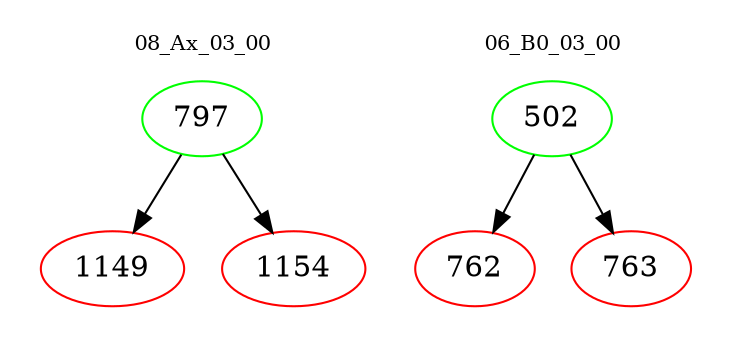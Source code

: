 digraph{
subgraph cluster_0 {
color = white
label = "08_Ax_03_00";
fontsize=10;
T0_797 [label="797", color="green"]
T0_797 -> T0_1149 [color="black"]
T0_1149 [label="1149", color="red"]
T0_797 -> T0_1154 [color="black"]
T0_1154 [label="1154", color="red"]
}
subgraph cluster_1 {
color = white
label = "06_B0_03_00";
fontsize=10;
T1_502 [label="502", color="green"]
T1_502 -> T1_762 [color="black"]
T1_762 [label="762", color="red"]
T1_502 -> T1_763 [color="black"]
T1_763 [label="763", color="red"]
}
}
